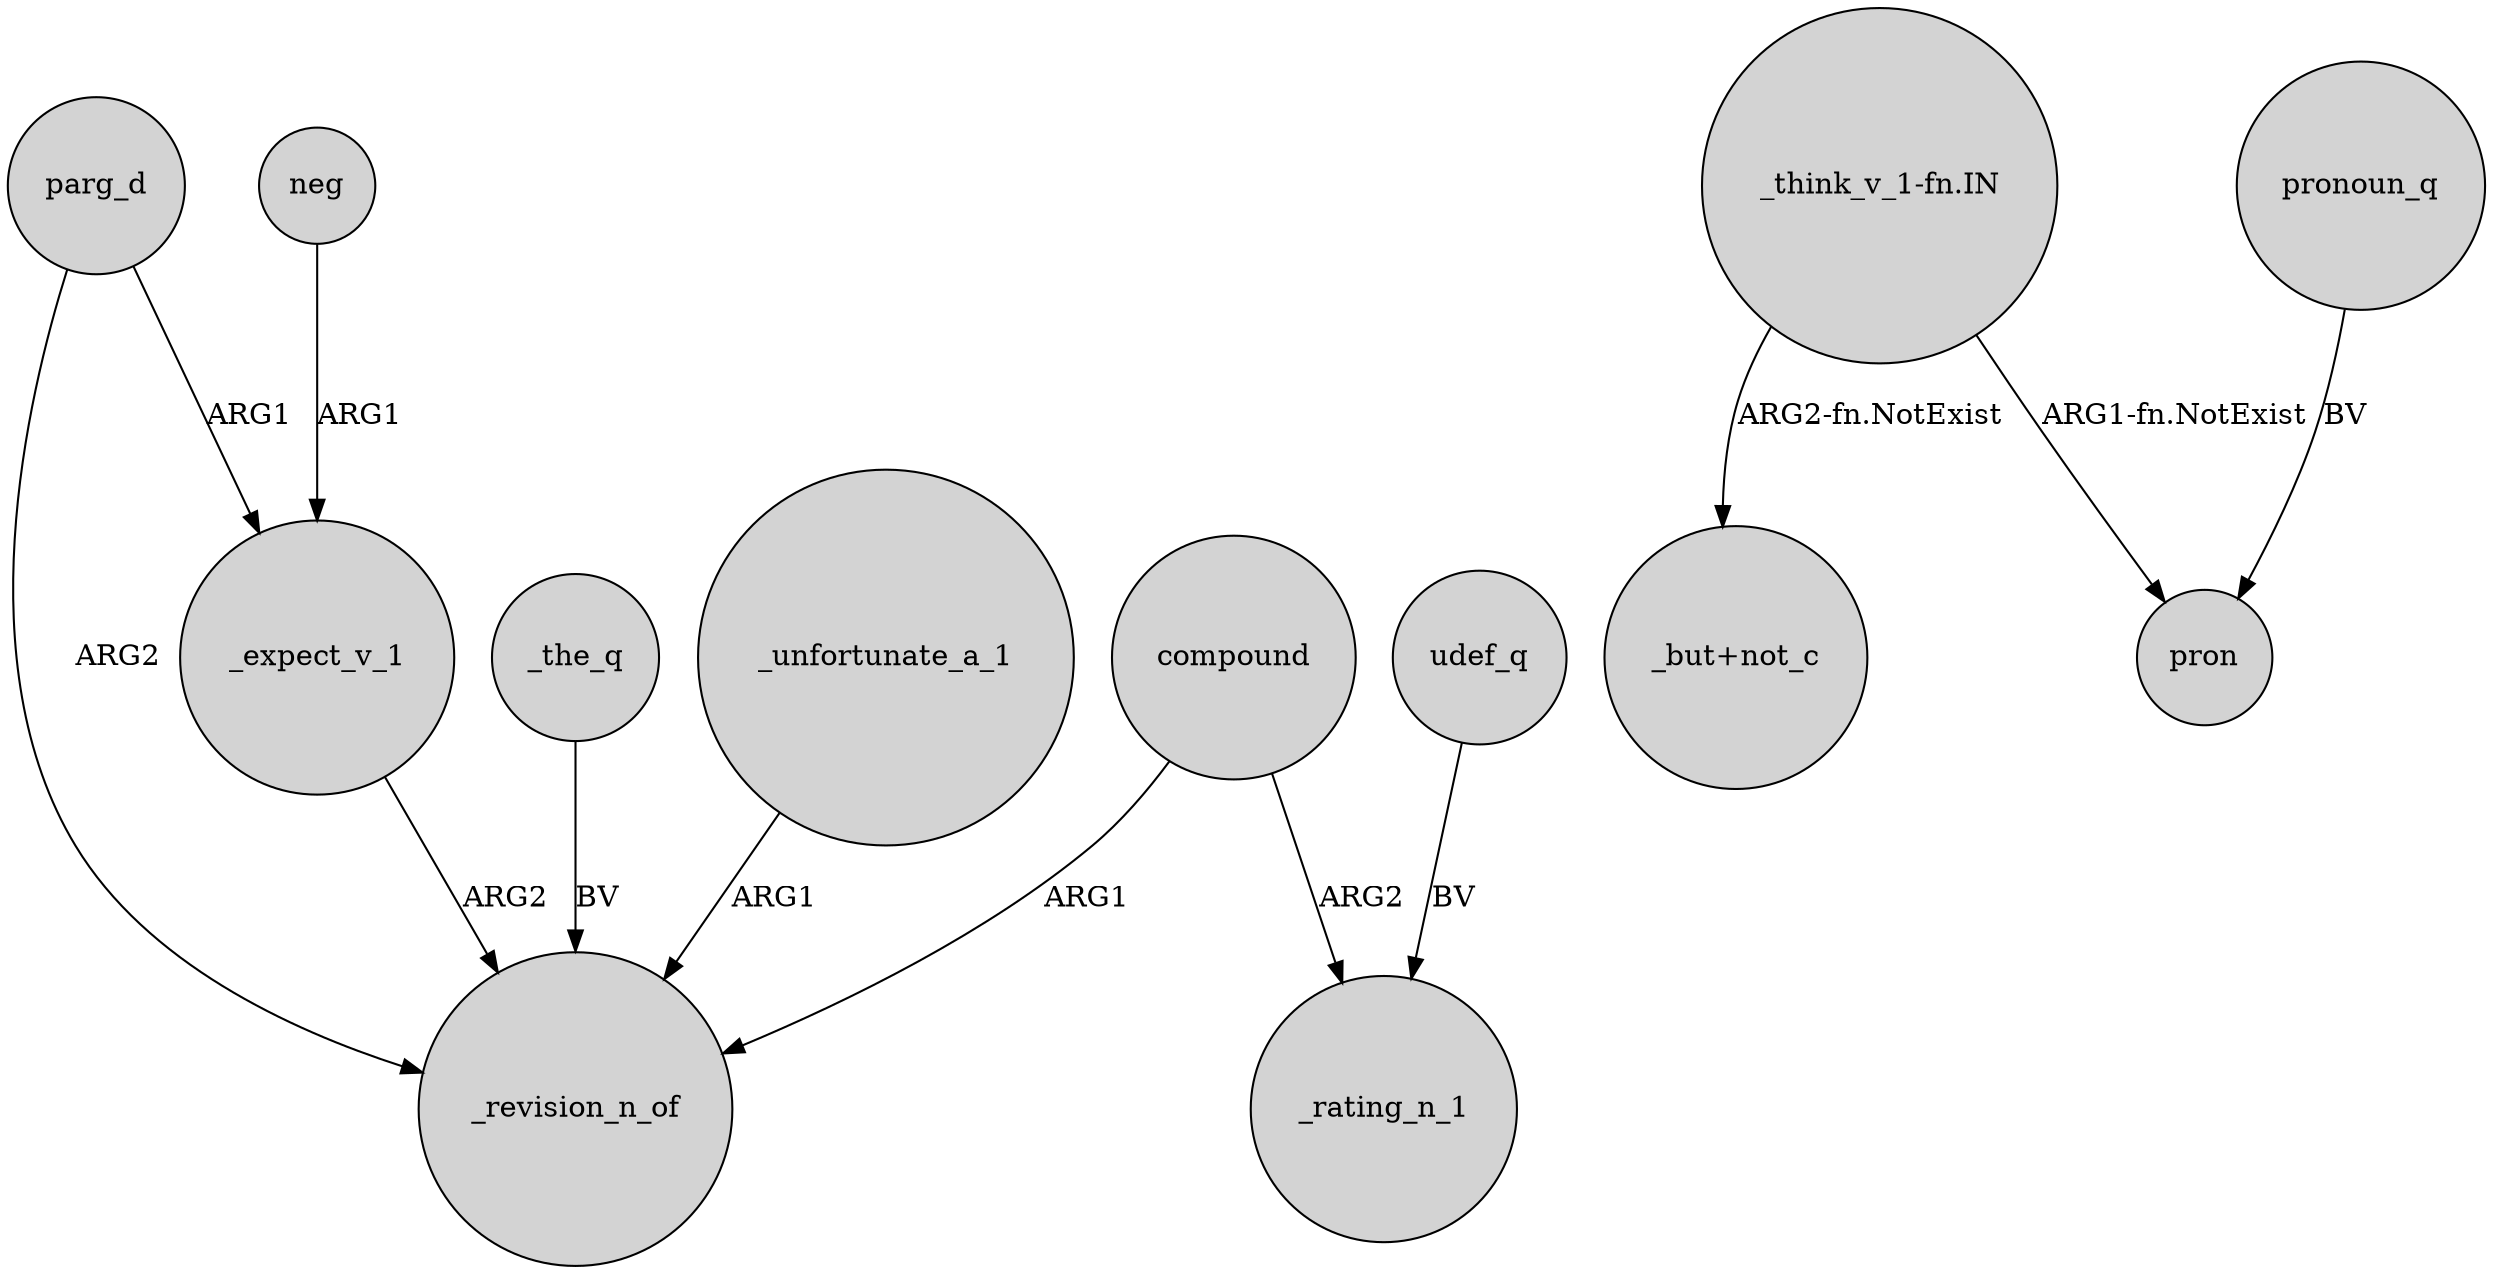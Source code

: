 digraph {
	node [shape=circle style=filled]
	neg -> _expect_v_1 [label=ARG1]
	_the_q -> _revision_n_of [label=BV]
	parg_d -> _revision_n_of [label=ARG2]
	"_think_v_1-fn.IN" -> "_but+not_c" [label="ARG2-fn.NotExist"]
	parg_d -> _expect_v_1 [label=ARG1]
	compound -> _rating_n_1 [label=ARG2]
	udef_q -> _rating_n_1 [label=BV]
	"_think_v_1-fn.IN" -> pron [label="ARG1-fn.NotExist"]
	_expect_v_1 -> _revision_n_of [label=ARG2]
	_unfortunate_a_1 -> _revision_n_of [label=ARG1]
	compound -> _revision_n_of [label=ARG1]
	pronoun_q -> pron [label=BV]
}
